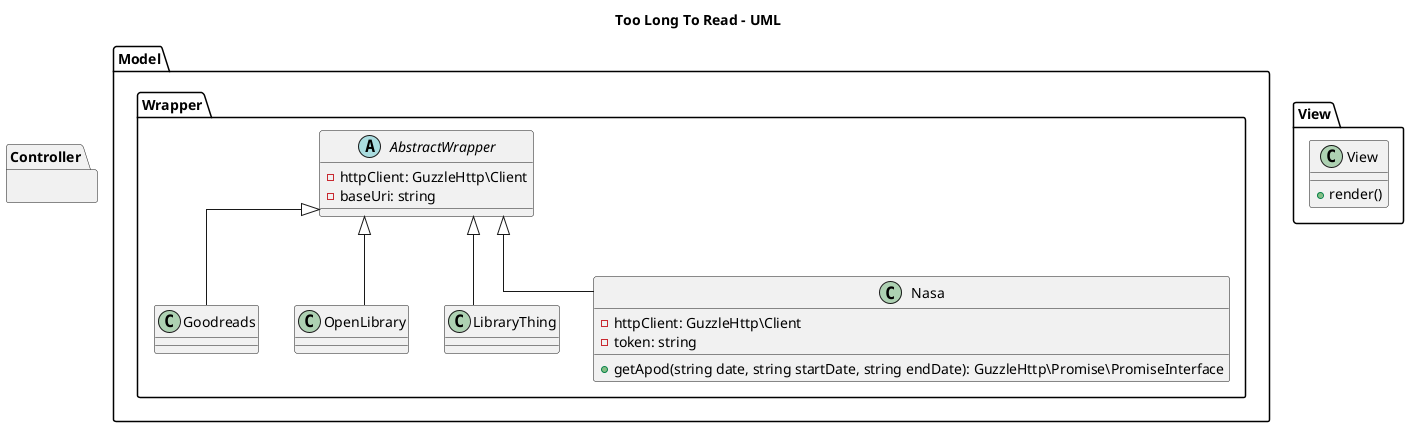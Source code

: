 @startuml "WEB_TooLongToRead_2023_UML"

skinparam linetype ortho

set namespaceSeparator .

title Too Long To Read - UML

namespace Controller {

}

namespace Model {
    namespace Wrapper {
        abstract class AbstractWrapper {
            -httpClient: GuzzleHttp\Client
            -baseUri: string
        }

        class Goodreads extends AbstractWrapper {

        }
        class OpenLibrary extends AbstractWrapper {

        }
        class LibraryThing extends AbstractWrapper {
        }
        class Nasa extends AbstractWrapper {
            -httpClient: GuzzleHttp\Client
            -token: string

            +getApod(string date, string startDate, string endDate): GuzzleHttp\Promise\PromiseInterface
        }
    }
}

namespace View {
    class View {
        +render()
    }
}

@enduml